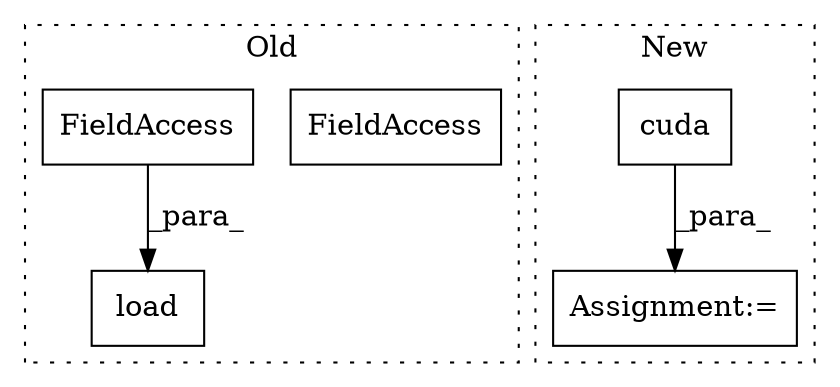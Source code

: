 digraph G {
subgraph cluster0 {
1 [label="load" a="32" s="3844,3858" l="5,1" shape="box"];
4 [label="FieldAccess" a="22" s="3849" l="9" shape="box"];
5 [label="FieldAccess" a="22" s="3849" l="9" shape="box"];
label = "Old";
style="dotted";
}
subgraph cluster1 {
2 [label="cuda" a="32" s="5866" l="6" shape="box"];
3 [label="Assignment:=" a="7" s="5730" l="1" shape="box"];
label = "New";
style="dotted";
}
2 -> 3 [label="_para_"];
5 -> 1 [label="_para_"];
}